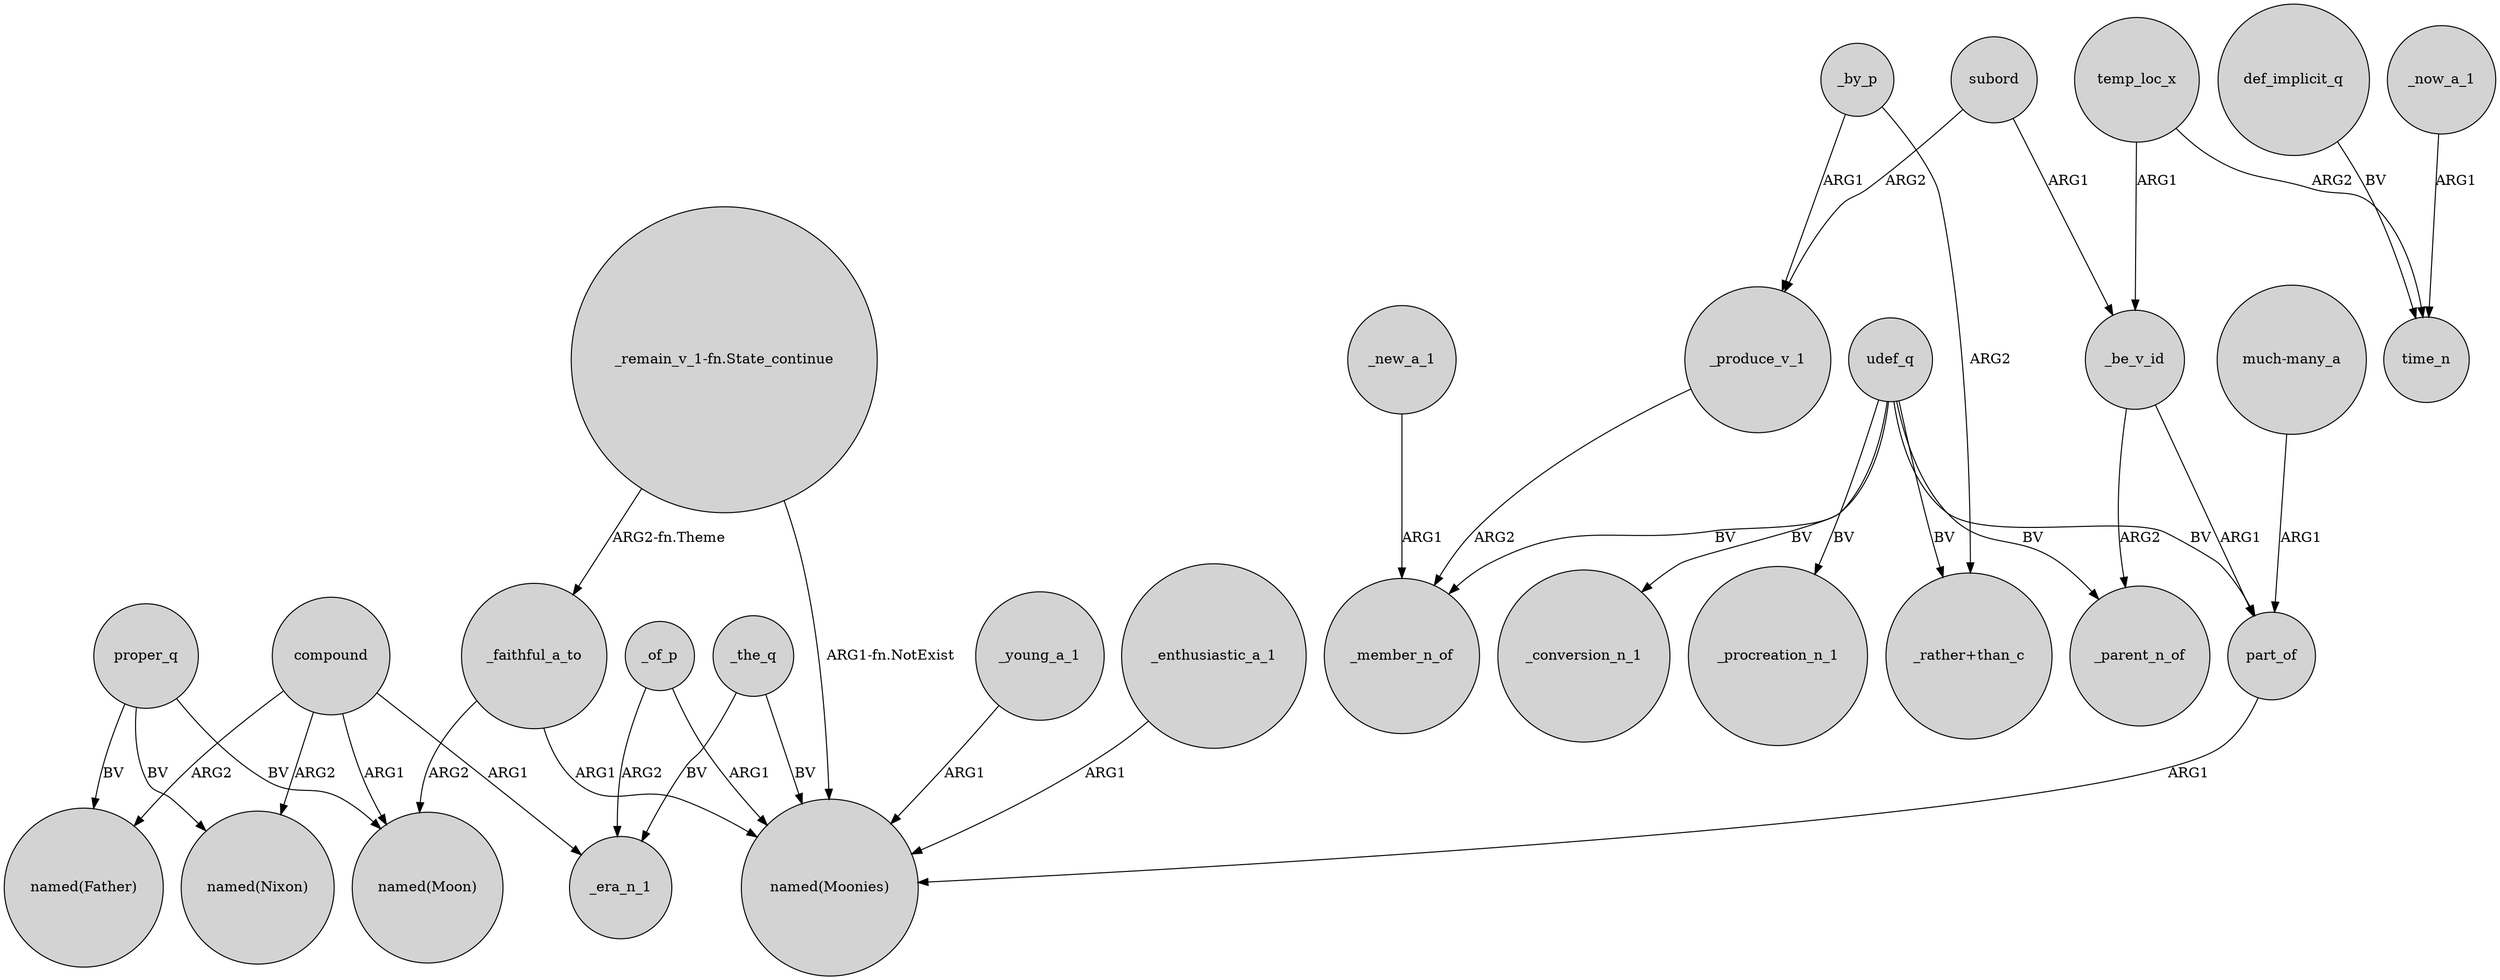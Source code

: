digraph {
	node [shape=circle style=filled]
	_be_v_id -> part_of [label=ARG1]
	_faithful_a_to -> "named(Moonies)" [label=ARG1]
	proper_q -> "named(Nixon)" [label=BV]
	subord -> _be_v_id [label=ARG1]
	temp_loc_x -> time_n [label=ARG2]
	udef_q -> _parent_n_of [label=BV]
	udef_q -> part_of [label=BV]
	compound -> _era_n_1 [label=ARG1]
	udef_q -> _conversion_n_1 [label=BV]
	"much-many_a" -> part_of [label=ARG1]
	_produce_v_1 -> _member_n_of [label=ARG2]
	compound -> "named(Moon)" [label=ARG1]
	_new_a_1 -> _member_n_of [label=ARG1]
	compound -> "named(Father)" [label=ARG2]
	part_of -> "named(Moonies)" [label=ARG1]
	_young_a_1 -> "named(Moonies)" [label=ARG1]
	udef_q -> _procreation_n_1 [label=BV]
	_be_v_id -> _parent_n_of [label=ARG2]
	"_remain_v_1-fn.State_continue" -> "named(Moonies)" [label="ARG1-fn.NotExist"]
	udef_q -> "_rather+than_c" [label=BV]
	_of_p -> "named(Moonies)" [label=ARG1]
	proper_q -> "named(Moon)" [label=BV]
	subord -> _produce_v_1 [label=ARG2]
	temp_loc_x -> _be_v_id [label=ARG1]
	_the_q -> "named(Moonies)" [label=BV]
	_of_p -> _era_n_1 [label=ARG2]
	_the_q -> _era_n_1 [label=BV]
	_now_a_1 -> time_n [label=ARG1]
	compound -> "named(Nixon)" [label=ARG2]
	udef_q -> _member_n_of [label=BV]
	"_remain_v_1-fn.State_continue" -> _faithful_a_to [label="ARG2-fn.Theme"]
	_enthusiastic_a_1 -> "named(Moonies)" [label=ARG1]
	_by_p -> "_rather+than_c" [label=ARG2]
	_by_p -> _produce_v_1 [label=ARG1]
	proper_q -> "named(Father)" [label=BV]
	def_implicit_q -> time_n [label=BV]
	_faithful_a_to -> "named(Moon)" [label=ARG2]
}
